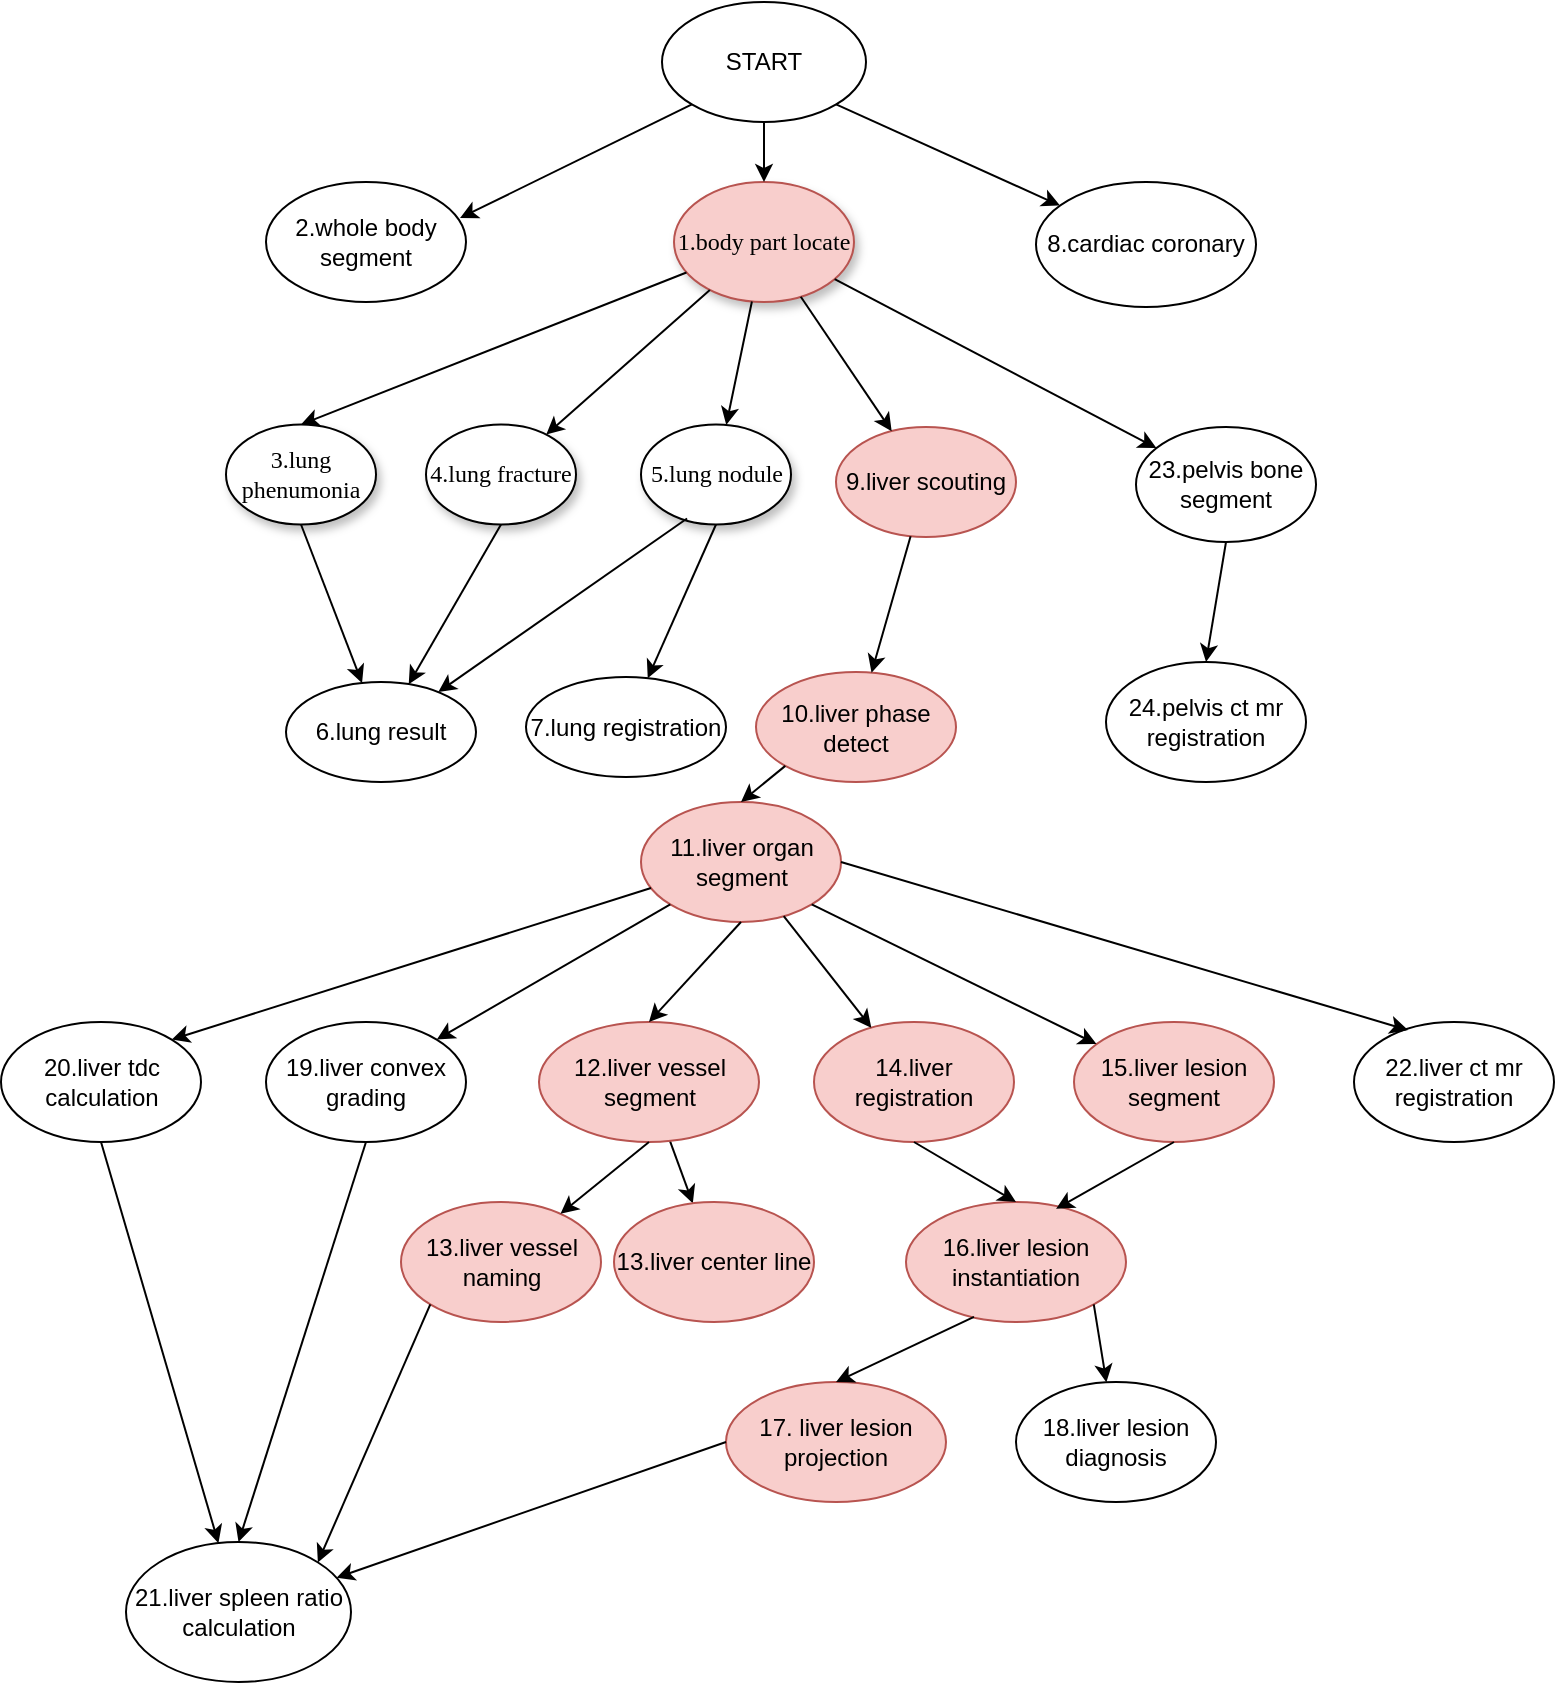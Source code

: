 <mxfile version="14.4.4" type="github">
  <diagram name="Page-1" id="42789a77-a242-8287-6e28-9cd8cfd52e62">
    <mxGraphModel dx="1359" dy="809" grid="1" gridSize="10" guides="1" tooltips="1" connect="1" arrows="1" fold="1" page="1" pageScale="1" pageWidth="1100" pageHeight="850" background="#ffffff" math="0" shadow="0">
      <root>
        <mxCell id="0" />
        <mxCell id="1" parent="0" />
        <mxCell id="1ea317790d2ca983-1" value="1.body part locate" style="ellipse;whiteSpace=wrap;html=1;rounded=0;shadow=1;comic=0;labelBackgroundColor=none;strokeWidth=1;fontFamily=Verdana;fontSize=12;align=center;fillColor=#f8cecc;strokeColor=#b85450;" parent="1" vertex="1">
          <mxGeometry x="414" y="90" width="90" height="60" as="geometry" />
        </mxCell>
        <mxCell id="1ea317790d2ca983-2" value="&lt;span&gt;4.lung fracture&lt;/span&gt;" style="ellipse;whiteSpace=wrap;html=1;rounded=0;shadow=1;comic=0;labelBackgroundColor=none;strokeWidth=1;fontFamily=Verdana;fontSize=12;align=center;" parent="1" vertex="1">
          <mxGeometry x="290" y="211.25" width="75" height="50" as="geometry" />
        </mxCell>
        <mxCell id="1ea317790d2ca983-3" value="&lt;span&gt;5.lung nodule&lt;/span&gt;" style="ellipse;whiteSpace=wrap;html=1;rounded=0;shadow=1;comic=0;labelBackgroundColor=none;strokeWidth=1;fontFamily=Verdana;fontSize=12;align=center;" parent="1" vertex="1">
          <mxGeometry x="397.5" y="211.25" width="75" height="50" as="geometry" />
        </mxCell>
        <mxCell id="1ea317790d2ca983-9" value="3.lung phenumonia" style="ellipse;whiteSpace=wrap;html=1;rounded=0;shadow=1;comic=0;labelBackgroundColor=none;strokeWidth=1;fontFamily=Verdana;fontSize=12;align=center;" parent="1" vertex="1">
          <mxGeometry x="190" y="211.25" width="75" height="50" as="geometry" />
        </mxCell>
        <mxCell id="E7qCEXml-a51oX7vlCE2-1" value="2.whole body segment" style="ellipse;whiteSpace=wrap;html=1;" parent="1" vertex="1">
          <mxGeometry x="210" y="90" width="100" height="60" as="geometry" />
        </mxCell>
        <mxCell id="E7qCEXml-a51oX7vlCE2-6" value="START" style="ellipse;whiteSpace=wrap;html=1;" parent="1" vertex="1">
          <mxGeometry x="408" width="102" height="60" as="geometry" />
        </mxCell>
        <mxCell id="E7qCEXml-a51oX7vlCE2-11" value="6.lung result" style="ellipse;whiteSpace=wrap;html=1;" parent="1" vertex="1">
          <mxGeometry x="220" y="340" width="95" height="50" as="geometry" />
        </mxCell>
        <mxCell id="E7qCEXml-a51oX7vlCE2-13" value="" style="endArrow=classic;html=1;" parent="1" source="E7qCEXml-a51oX7vlCE2-6" target="1ea317790d2ca983-1" edge="1">
          <mxGeometry width="50" height="50" relative="1" as="geometry">
            <mxPoint x="520" y="370" as="sourcePoint" />
            <mxPoint x="570" y="320" as="targetPoint" />
          </mxGeometry>
        </mxCell>
        <mxCell id="E7qCEXml-a51oX7vlCE2-18" value="" style="endArrow=classic;html=1;exitX=0.5;exitY=1;exitDx=0;exitDy=0;" parent="1" source="1ea317790d2ca983-9" target="E7qCEXml-a51oX7vlCE2-11" edge="1">
          <mxGeometry width="50" height="50" relative="1" as="geometry">
            <mxPoint x="520" y="370" as="sourcePoint" />
            <mxPoint x="570" y="320" as="targetPoint" />
          </mxGeometry>
        </mxCell>
        <mxCell id="E7qCEXml-a51oX7vlCE2-19" value="" style="endArrow=classic;html=1;exitX=0.5;exitY=1;exitDx=0;exitDy=0;" parent="1" source="1ea317790d2ca983-2" target="E7qCEXml-a51oX7vlCE2-11" edge="1">
          <mxGeometry width="50" height="50" relative="1" as="geometry">
            <mxPoint x="520" y="370" as="sourcePoint" />
            <mxPoint x="570" y="320" as="targetPoint" />
          </mxGeometry>
        </mxCell>
        <mxCell id="E7qCEXml-a51oX7vlCE2-20" value="" style="endArrow=classic;html=1;exitX=0.307;exitY=0.94;exitDx=0;exitDy=0;exitPerimeter=0;" parent="1" source="1ea317790d2ca983-3" target="E7qCEXml-a51oX7vlCE2-11" edge="1">
          <mxGeometry width="50" height="50" relative="1" as="geometry">
            <mxPoint x="520" y="370" as="sourcePoint" />
            <mxPoint x="570" y="320" as="targetPoint" />
          </mxGeometry>
        </mxCell>
        <mxCell id="E7qCEXml-a51oX7vlCE2-22" value="" style="endArrow=classic;html=1;exitX=0.5;exitY=1;exitDx=0;exitDy=0;" parent="1" source="1ea317790d2ca983-3" target="E7qCEXml-a51oX7vlCE2-23" edge="1">
          <mxGeometry width="50" height="50" relative="1" as="geometry">
            <mxPoint x="510" y="270" as="sourcePoint" />
            <mxPoint x="570" y="320" as="targetPoint" />
          </mxGeometry>
        </mxCell>
        <mxCell id="E7qCEXml-a51oX7vlCE2-23" value="7.lung registration" style="ellipse;whiteSpace=wrap;html=1;" parent="1" vertex="1">
          <mxGeometry x="340" y="337.5" width="100" height="50" as="geometry" />
        </mxCell>
        <mxCell id="E7qCEXml-a51oX7vlCE2-24" value="8.cardiac coronary" style="ellipse;whiteSpace=wrap;html=1;" parent="1" vertex="1">
          <mxGeometry x="595" y="90" width="110" height="62.5" as="geometry" />
        </mxCell>
        <mxCell id="E7qCEXml-a51oX7vlCE2-26" value="" style="endArrow=classic;html=1;exitX=1;exitY=1;exitDx=0;exitDy=0;" parent="1" source="E7qCEXml-a51oX7vlCE2-6" target="E7qCEXml-a51oX7vlCE2-24" edge="1">
          <mxGeometry width="50" height="50" relative="1" as="geometry">
            <mxPoint x="680" y="260" as="sourcePoint" />
            <mxPoint x="730" y="210" as="targetPoint" />
          </mxGeometry>
        </mxCell>
        <mxCell id="E7qCEXml-a51oX7vlCE2-34" value="" style="endArrow=classic;html=1;entryX=0.5;entryY=0;entryDx=0;entryDy=0;" parent="1" source="1ea317790d2ca983-1" target="1ea317790d2ca983-9" edge="1">
          <mxGeometry width="50" height="50" relative="1" as="geometry">
            <mxPoint x="520" y="370" as="sourcePoint" />
            <mxPoint x="570" y="320" as="targetPoint" />
          </mxGeometry>
        </mxCell>
        <mxCell id="E7qCEXml-a51oX7vlCE2-35" value="" style="endArrow=classic;html=1;" parent="1" source="1ea317790d2ca983-1" target="1ea317790d2ca983-2" edge="1">
          <mxGeometry width="50" height="50" relative="1" as="geometry">
            <mxPoint x="520" y="370" as="sourcePoint" />
            <mxPoint x="570" y="320" as="targetPoint" />
          </mxGeometry>
        </mxCell>
        <mxCell id="E7qCEXml-a51oX7vlCE2-36" value="9.liver scouting" style="ellipse;whiteSpace=wrap;html=1;fillColor=#f8cecc;strokeColor=#b85450;" parent="1" vertex="1">
          <mxGeometry x="495" y="212.5" width="90" height="55" as="geometry" />
        </mxCell>
        <mxCell id="E7qCEXml-a51oX7vlCE2-40" value="" style="endArrow=classic;html=1;entryX=0.97;entryY=0.3;entryDx=0;entryDy=0;entryPerimeter=0;exitX=0;exitY=1;exitDx=0;exitDy=0;" parent="1" source="E7qCEXml-a51oX7vlCE2-6" target="E7qCEXml-a51oX7vlCE2-1" edge="1">
          <mxGeometry width="50" height="50" relative="1" as="geometry">
            <mxPoint x="430" y="48" as="sourcePoint" />
            <mxPoint x="610" y="230" as="targetPoint" />
          </mxGeometry>
        </mxCell>
        <mxCell id="E7qCEXml-a51oX7vlCE2-43" value="" style="endArrow=classic;html=1;" parent="1" source="1ea317790d2ca983-1" target="1ea317790d2ca983-3" edge="1">
          <mxGeometry width="50" height="50" relative="1" as="geometry">
            <mxPoint x="520" y="370" as="sourcePoint" />
            <mxPoint x="570" y="320" as="targetPoint" />
          </mxGeometry>
        </mxCell>
        <mxCell id="E7qCEXml-a51oX7vlCE2-44" value="" style="endArrow=classic;html=1;" parent="1" source="1ea317790d2ca983-1" target="E7qCEXml-a51oX7vlCE2-36" edge="1">
          <mxGeometry width="50" height="50" relative="1" as="geometry">
            <mxPoint x="520" y="370" as="sourcePoint" />
            <mxPoint x="570" y="320" as="targetPoint" />
          </mxGeometry>
        </mxCell>
        <mxCell id="E7qCEXml-a51oX7vlCE2-45" value="10.liver phase detect" style="ellipse;whiteSpace=wrap;html=1;fillColor=#f8cecc;strokeColor=#b85450;" parent="1" vertex="1">
          <mxGeometry x="455" y="335" width="100" height="55" as="geometry" />
        </mxCell>
        <mxCell id="E7qCEXml-a51oX7vlCE2-46" value="" style="endArrow=classic;html=1;" parent="1" source="E7qCEXml-a51oX7vlCE2-36" target="E7qCEXml-a51oX7vlCE2-45" edge="1">
          <mxGeometry width="50" height="50" relative="1" as="geometry">
            <mxPoint x="520" y="370" as="sourcePoint" />
            <mxPoint x="570" y="320" as="targetPoint" />
          </mxGeometry>
        </mxCell>
        <mxCell id="E7qCEXml-a51oX7vlCE2-47" value="11.liver organ segment" style="ellipse;whiteSpace=wrap;html=1;fillColor=#f8cecc;strokeColor=#b85450;" parent="1" vertex="1">
          <mxGeometry x="397.5" y="400" width="100" height="60" as="geometry" />
        </mxCell>
        <mxCell id="E7qCEXml-a51oX7vlCE2-50" value="" style="endArrow=classic;html=1;entryX=0.5;entryY=0;entryDx=0;entryDy=0;exitX=0;exitY=1;exitDx=0;exitDy=0;" parent="1" source="E7qCEXml-a51oX7vlCE2-45" target="E7qCEXml-a51oX7vlCE2-47" edge="1">
          <mxGeometry width="50" height="50" relative="1" as="geometry">
            <mxPoint x="590" y="400" as="sourcePoint" />
            <mxPoint x="470" y="410" as="targetPoint" />
          </mxGeometry>
        </mxCell>
        <mxCell id="uME0hAM4aX24SPmoG4YC-3" style="rounded=0;orthogonalLoop=1;jettySize=auto;html=1;" edge="1" parent="1" source="E7qCEXml-a51oX7vlCE2-51" target="uME0hAM4aX24SPmoG4YC-2">
          <mxGeometry relative="1" as="geometry" />
        </mxCell>
        <mxCell id="E7qCEXml-a51oX7vlCE2-51" value="12.liver vessel segment" style="ellipse;whiteSpace=wrap;html=1;fillColor=#f8cecc;strokeColor=#b85450;" parent="1" vertex="1">
          <mxGeometry x="346.5" y="510" width="110" height="60" as="geometry" />
        </mxCell>
        <mxCell id="E7qCEXml-a51oX7vlCE2-52" value="" style="endArrow=classic;html=1;entryX=0.5;entryY=0;entryDx=0;entryDy=0;exitX=0.5;exitY=1;exitDx=0;exitDy=0;" parent="1" source="E7qCEXml-a51oX7vlCE2-47" target="E7qCEXml-a51oX7vlCE2-51" edge="1">
          <mxGeometry width="50" height="50" relative="1" as="geometry">
            <mxPoint x="520" y="480" as="sourcePoint" />
            <mxPoint x="570" y="430" as="targetPoint" />
          </mxGeometry>
        </mxCell>
        <mxCell id="E7qCEXml-a51oX7vlCE2-53" value="13.liver vessel naming" style="ellipse;whiteSpace=wrap;html=1;fillColor=#f8cecc;strokeColor=#b85450;" parent="1" vertex="1">
          <mxGeometry x="277.5" y="600" width="100" height="60" as="geometry" />
        </mxCell>
        <mxCell id="E7qCEXml-a51oX7vlCE2-54" value="" style="endArrow=classic;html=1;exitX=0.5;exitY=1;exitDx=0;exitDy=0;" parent="1" source="E7qCEXml-a51oX7vlCE2-51" target="E7qCEXml-a51oX7vlCE2-53" edge="1">
          <mxGeometry width="50" height="50" relative="1" as="geometry">
            <mxPoint x="520" y="480" as="sourcePoint" />
            <mxPoint x="570" y="430" as="targetPoint" />
          </mxGeometry>
        </mxCell>
        <mxCell id="E7qCEXml-a51oX7vlCE2-55" value="14.liver registration" style="ellipse;whiteSpace=wrap;html=1;fillColor=#f8cecc;strokeColor=#b85450;" parent="1" vertex="1">
          <mxGeometry x="484" y="510" width="100" height="60" as="geometry" />
        </mxCell>
        <mxCell id="E7qCEXml-a51oX7vlCE2-58" value="" style="endArrow=classic;html=1;" parent="1" source="E7qCEXml-a51oX7vlCE2-47" target="E7qCEXml-a51oX7vlCE2-55" edge="1">
          <mxGeometry width="50" height="50" relative="1" as="geometry">
            <mxPoint x="520" y="640" as="sourcePoint" />
            <mxPoint x="570" y="590" as="targetPoint" />
          </mxGeometry>
        </mxCell>
        <mxCell id="E7qCEXml-a51oX7vlCE2-59" value="15.liver lesion segment" style="ellipse;whiteSpace=wrap;html=1;fillColor=#f8cecc;strokeColor=#b85450;" parent="1" vertex="1">
          <mxGeometry x="614" y="510" width="100" height="60" as="geometry" />
        </mxCell>
        <mxCell id="E7qCEXml-a51oX7vlCE2-60" value="" style="endArrow=classic;html=1;exitX=1;exitY=1;exitDx=0;exitDy=0;" parent="1" source="E7qCEXml-a51oX7vlCE2-47" target="E7qCEXml-a51oX7vlCE2-59" edge="1">
          <mxGeometry width="50" height="50" relative="1" as="geometry">
            <mxPoint x="520" y="640" as="sourcePoint" />
            <mxPoint x="570" y="590" as="targetPoint" />
          </mxGeometry>
        </mxCell>
        <mxCell id="E7qCEXml-a51oX7vlCE2-61" value="16.liver lesion instantiation" style="ellipse;whiteSpace=wrap;html=1;fillColor=#f8cecc;strokeColor=#b85450;" parent="1" vertex="1">
          <mxGeometry x="530" y="600" width="110" height="60" as="geometry" />
        </mxCell>
        <mxCell id="E7qCEXml-a51oX7vlCE2-62" value="" style="endArrow=classic;html=1;exitX=0.5;exitY=1;exitDx=0;exitDy=0;entryX=0.5;entryY=0;entryDx=0;entryDy=0;" parent="1" source="E7qCEXml-a51oX7vlCE2-55" target="E7qCEXml-a51oX7vlCE2-61" edge="1">
          <mxGeometry width="50" height="50" relative="1" as="geometry">
            <mxPoint x="520" y="530" as="sourcePoint" />
            <mxPoint x="570" y="480" as="targetPoint" />
          </mxGeometry>
        </mxCell>
        <mxCell id="E7qCEXml-a51oX7vlCE2-63" value="" style="endArrow=classic;html=1;exitX=0.5;exitY=1;exitDx=0;exitDy=0;entryX=0.682;entryY=0.057;entryDx=0;entryDy=0;entryPerimeter=0;" parent="1" source="E7qCEXml-a51oX7vlCE2-59" target="E7qCEXml-a51oX7vlCE2-61" edge="1">
          <mxGeometry width="50" height="50" relative="1" as="geometry">
            <mxPoint x="520" y="530" as="sourcePoint" />
            <mxPoint x="570" y="480" as="targetPoint" />
          </mxGeometry>
        </mxCell>
        <mxCell id="E7qCEXml-a51oX7vlCE2-64" value="17. liver lesion projection" style="ellipse;whiteSpace=wrap;html=1;fillColor=#f8cecc;strokeColor=#b85450;" parent="1" vertex="1">
          <mxGeometry x="440" y="690" width="110" height="60" as="geometry" />
        </mxCell>
        <mxCell id="E7qCEXml-a51oX7vlCE2-65" value="" style="endArrow=classic;html=1;exitX=0.309;exitY=0.957;exitDx=0;exitDy=0;entryX=0.5;entryY=0;entryDx=0;entryDy=0;exitPerimeter=0;" parent="1" source="E7qCEXml-a51oX7vlCE2-61" target="E7qCEXml-a51oX7vlCE2-64" edge="1">
          <mxGeometry width="50" height="50" relative="1" as="geometry">
            <mxPoint x="520" y="790" as="sourcePoint" />
            <mxPoint x="570" y="740" as="targetPoint" />
          </mxGeometry>
        </mxCell>
        <mxCell id="E7qCEXml-a51oX7vlCE2-66" value="18.liver lesion diagnosis" style="ellipse;whiteSpace=wrap;html=1;" parent="1" vertex="1">
          <mxGeometry x="585" y="690" width="100" height="60" as="geometry" />
        </mxCell>
        <mxCell id="E7qCEXml-a51oX7vlCE2-67" value="" style="endArrow=classic;html=1;exitX=1;exitY=1;exitDx=0;exitDy=0;" parent="1" source="E7qCEXml-a51oX7vlCE2-61" target="E7qCEXml-a51oX7vlCE2-66" edge="1">
          <mxGeometry width="50" height="50" relative="1" as="geometry">
            <mxPoint x="520" y="640" as="sourcePoint" />
            <mxPoint x="570" y="590" as="targetPoint" />
          </mxGeometry>
        </mxCell>
        <mxCell id="E7qCEXml-a51oX7vlCE2-68" value="19.liver convex grading" style="ellipse;whiteSpace=wrap;html=1;" parent="1" vertex="1">
          <mxGeometry x="210" y="510" width="100" height="60" as="geometry" />
        </mxCell>
        <mxCell id="E7qCEXml-a51oX7vlCE2-69" value="20.liver tdc calculation" style="ellipse;whiteSpace=wrap;html=1;" parent="1" vertex="1">
          <mxGeometry x="77.5" y="510" width="100" height="60" as="geometry" />
        </mxCell>
        <mxCell id="E7qCEXml-a51oX7vlCE2-70" value="22.liver ct mr registration" style="ellipse;whiteSpace=wrap;html=1;" parent="1" vertex="1">
          <mxGeometry x="754" y="510" width="100" height="60" as="geometry" />
        </mxCell>
        <mxCell id="E7qCEXml-a51oX7vlCE2-71" value="23.pelvis bone segment" style="ellipse;whiteSpace=wrap;html=1;" parent="1" vertex="1">
          <mxGeometry x="645" y="212.5" width="90" height="57.5" as="geometry" />
        </mxCell>
        <mxCell id="E7qCEXml-a51oX7vlCE2-72" value="" style="endArrow=classic;html=1;" parent="1" source="1ea317790d2ca983-1" target="E7qCEXml-a51oX7vlCE2-71" edge="1">
          <mxGeometry width="50" height="50" relative="1" as="geometry">
            <mxPoint x="520" y="210" as="sourcePoint" />
            <mxPoint x="570" y="160" as="targetPoint" />
          </mxGeometry>
        </mxCell>
        <mxCell id="E7qCEXml-a51oX7vlCE2-73" value="24.pelvis ct mr registration" style="ellipse;whiteSpace=wrap;html=1;" parent="1" vertex="1">
          <mxGeometry x="630" y="330" width="100" height="60" as="geometry" />
        </mxCell>
        <mxCell id="E7qCEXml-a51oX7vlCE2-74" value="" style="endArrow=classic;html=1;exitX=0.5;exitY=1;exitDx=0;exitDy=0;entryX=0.5;entryY=0;entryDx=0;entryDy=0;" parent="1" source="E7qCEXml-a51oX7vlCE2-71" target="E7qCEXml-a51oX7vlCE2-73" edge="1">
          <mxGeometry width="50" height="50" relative="1" as="geometry">
            <mxPoint x="520" y="370" as="sourcePoint" />
            <mxPoint x="570" y="320" as="targetPoint" />
          </mxGeometry>
        </mxCell>
        <mxCell id="E7qCEXml-a51oX7vlCE2-75" value="" style="endArrow=classic;html=1;entryX=1;entryY=0;entryDx=0;entryDy=0;exitX=0;exitY=1;exitDx=0;exitDy=0;" parent="1" source="E7qCEXml-a51oX7vlCE2-47" target="E7qCEXml-a51oX7vlCE2-68" edge="1">
          <mxGeometry width="50" height="50" relative="1" as="geometry">
            <mxPoint x="520" y="690" as="sourcePoint" />
            <mxPoint x="570" y="640" as="targetPoint" />
          </mxGeometry>
        </mxCell>
        <mxCell id="E7qCEXml-a51oX7vlCE2-76" value="" style="endArrow=classic;html=1;entryX=1;entryY=0;entryDx=0;entryDy=0;exitX=0.05;exitY=0.717;exitDx=0;exitDy=0;exitPerimeter=0;" parent="1" source="E7qCEXml-a51oX7vlCE2-47" target="E7qCEXml-a51oX7vlCE2-69" edge="1">
          <mxGeometry width="50" height="50" relative="1" as="geometry">
            <mxPoint x="500" y="480" as="sourcePoint" />
            <mxPoint x="570" y="640" as="targetPoint" />
          </mxGeometry>
        </mxCell>
        <mxCell id="E7qCEXml-a51oX7vlCE2-77" value="" style="endArrow=classic;html=1;exitX=1;exitY=0.5;exitDx=0;exitDy=0;entryX=0.27;entryY=0.067;entryDx=0;entryDy=0;entryPerimeter=0;" parent="1" source="E7qCEXml-a51oX7vlCE2-47" target="E7qCEXml-a51oX7vlCE2-70" edge="1">
          <mxGeometry width="50" height="50" relative="1" as="geometry">
            <mxPoint x="520" y="690" as="sourcePoint" />
            <mxPoint x="570" y="640" as="targetPoint" />
          </mxGeometry>
        </mxCell>
        <mxCell id="E7qCEXml-a51oX7vlCE2-78" value="21.liver spleen ratio calculation" style="ellipse;whiteSpace=wrap;html=1;" parent="1" vertex="1">
          <mxGeometry x="140" y="770" width="112.5" height="70" as="geometry" />
        </mxCell>
        <mxCell id="E7qCEXml-a51oX7vlCE2-79" value="" style="endArrow=classic;html=1;exitX=0.5;exitY=1;exitDx=0;exitDy=0;" parent="1" source="E7qCEXml-a51oX7vlCE2-69" target="E7qCEXml-a51oX7vlCE2-78" edge="1">
          <mxGeometry width="50" height="50" relative="1" as="geometry">
            <mxPoint x="520" y="640" as="sourcePoint" />
            <mxPoint x="570" y="590" as="targetPoint" />
          </mxGeometry>
        </mxCell>
        <mxCell id="E7qCEXml-a51oX7vlCE2-80" value="" style="endArrow=classic;html=1;exitX=0.5;exitY=1;exitDx=0;exitDy=0;entryX=0.5;entryY=0;entryDx=0;entryDy=0;" parent="1" source="E7qCEXml-a51oX7vlCE2-68" target="E7qCEXml-a51oX7vlCE2-78" edge="1">
          <mxGeometry width="50" height="50" relative="1" as="geometry">
            <mxPoint x="520" y="640" as="sourcePoint" />
            <mxPoint x="570" y="590" as="targetPoint" />
          </mxGeometry>
        </mxCell>
        <mxCell id="E7qCEXml-a51oX7vlCE2-81" value="" style="endArrow=classic;html=1;exitX=0;exitY=1;exitDx=0;exitDy=0;entryX=1;entryY=0;entryDx=0;entryDy=0;" parent="1" source="E7qCEXml-a51oX7vlCE2-53" target="E7qCEXml-a51oX7vlCE2-78" edge="1">
          <mxGeometry width="50" height="50" relative="1" as="geometry">
            <mxPoint x="520" y="640" as="sourcePoint" />
            <mxPoint x="570" y="590" as="targetPoint" />
          </mxGeometry>
        </mxCell>
        <mxCell id="E7qCEXml-a51oX7vlCE2-82" value="" style="endArrow=classic;html=1;exitX=0;exitY=0.5;exitDx=0;exitDy=0;" parent="1" source="E7qCEXml-a51oX7vlCE2-64" target="E7qCEXml-a51oX7vlCE2-78" edge="1">
          <mxGeometry width="50" height="50" relative="1" as="geometry">
            <mxPoint x="520" y="640" as="sourcePoint" />
            <mxPoint x="570" y="590" as="targetPoint" />
          </mxGeometry>
        </mxCell>
        <mxCell id="uME0hAM4aX24SPmoG4YC-2" value="13.liver center line" style="ellipse;whiteSpace=wrap;html=1;fillColor=#f8cecc;strokeColor=#b85450;" vertex="1" parent="1">
          <mxGeometry x="384" y="600" width="100" height="60" as="geometry" />
        </mxCell>
      </root>
    </mxGraphModel>
  </diagram>
</mxfile>
